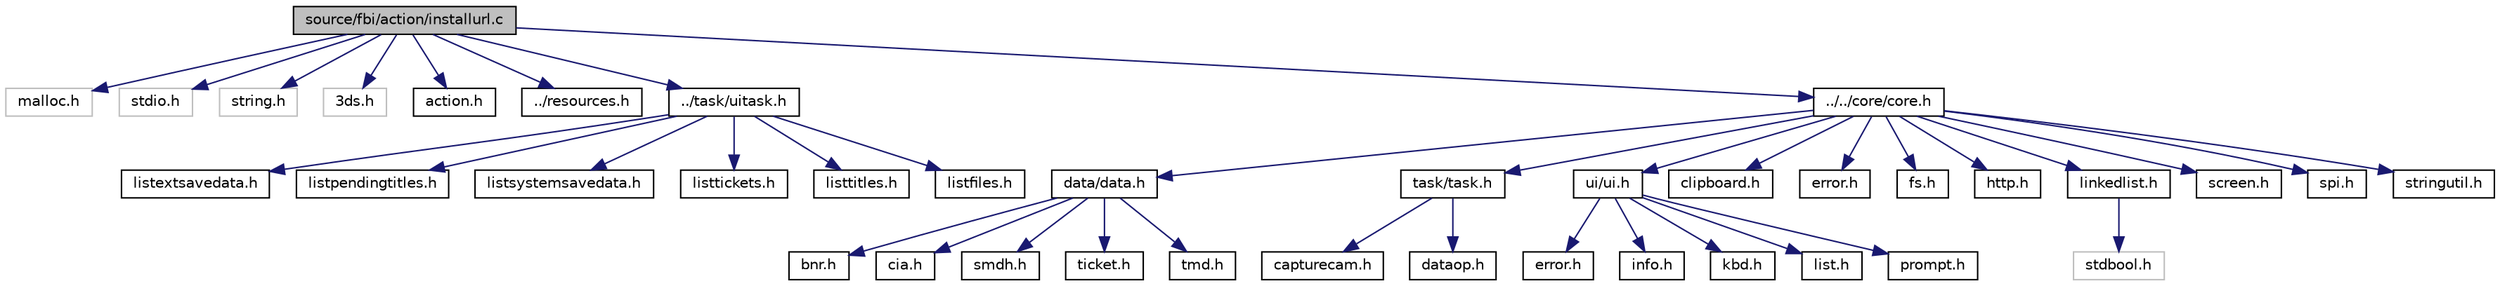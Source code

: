 digraph "source/fbi/action/installurl.c"
{
  edge [fontname="Helvetica",fontsize="10",labelfontname="Helvetica",labelfontsize="10"];
  node [fontname="Helvetica",fontsize="10",shape=record];
  Node1 [label="source/fbi/action/installurl.c",height=0.2,width=0.4,color="black", fillcolor="grey75", style="filled" fontcolor="black"];
  Node1 -> Node2 [color="midnightblue",fontsize="10",style="solid",fontname="Helvetica"];
  Node2 [label="malloc.h",height=0.2,width=0.4,color="grey75", fillcolor="white", style="filled"];
  Node1 -> Node3 [color="midnightblue",fontsize="10",style="solid",fontname="Helvetica"];
  Node3 [label="stdio.h",height=0.2,width=0.4,color="grey75", fillcolor="white", style="filled"];
  Node1 -> Node4 [color="midnightblue",fontsize="10",style="solid",fontname="Helvetica"];
  Node4 [label="string.h",height=0.2,width=0.4,color="grey75", fillcolor="white", style="filled"];
  Node1 -> Node5 [color="midnightblue",fontsize="10",style="solid",fontname="Helvetica"];
  Node5 [label="3ds.h",height=0.2,width=0.4,color="grey75", fillcolor="white", style="filled"];
  Node1 -> Node6 [color="midnightblue",fontsize="10",style="solid",fontname="Helvetica"];
  Node6 [label="action.h",height=0.2,width=0.4,color="black", fillcolor="white", style="filled",URL="$action_8h.html"];
  Node1 -> Node7 [color="midnightblue",fontsize="10",style="solid",fontname="Helvetica"];
  Node7 [label="../resources.h",height=0.2,width=0.4,color="black", fillcolor="white", style="filled",URL="$resources_8h.html"];
  Node1 -> Node8 [color="midnightblue",fontsize="10",style="solid",fontname="Helvetica"];
  Node8 [label="../task/uitask.h",height=0.2,width=0.4,color="black", fillcolor="white", style="filled",URL="$uitask_8h.html"];
  Node8 -> Node9 [color="midnightblue",fontsize="10",style="solid",fontname="Helvetica"];
  Node9 [label="listextsavedata.h",height=0.2,width=0.4,color="black", fillcolor="white", style="filled",URL="$listextsavedata_8h.html"];
  Node8 -> Node10 [color="midnightblue",fontsize="10",style="solid",fontname="Helvetica"];
  Node10 [label="listpendingtitles.h",height=0.2,width=0.4,color="black", fillcolor="white", style="filled",URL="$listpendingtitles_8h.html"];
  Node8 -> Node11 [color="midnightblue",fontsize="10",style="solid",fontname="Helvetica"];
  Node11 [label="listsystemsavedata.h",height=0.2,width=0.4,color="black", fillcolor="white", style="filled",URL="$listsystemsavedata_8h.html"];
  Node8 -> Node12 [color="midnightblue",fontsize="10",style="solid",fontname="Helvetica"];
  Node12 [label="listtickets.h",height=0.2,width=0.4,color="black", fillcolor="white", style="filled",URL="$listtickets_8h.html"];
  Node8 -> Node13 [color="midnightblue",fontsize="10",style="solid",fontname="Helvetica"];
  Node13 [label="listtitles.h",height=0.2,width=0.4,color="black", fillcolor="white", style="filled",URL="$listtitles_8h.html"];
  Node8 -> Node14 [color="midnightblue",fontsize="10",style="solid",fontname="Helvetica"];
  Node14 [label="listfiles.h",height=0.2,width=0.4,color="black", fillcolor="white", style="filled",URL="$listfiles_8h.html"];
  Node1 -> Node15 [color="midnightblue",fontsize="10",style="solid",fontname="Helvetica"];
  Node15 [label="../../core/core.h",height=0.2,width=0.4,color="black", fillcolor="white", style="filled",URL="$core_8h.html"];
  Node15 -> Node16 [color="midnightblue",fontsize="10",style="solid",fontname="Helvetica"];
  Node16 [label="data/data.h",height=0.2,width=0.4,color="black", fillcolor="white", style="filled",URL="$data_8h.html"];
  Node16 -> Node17 [color="midnightblue",fontsize="10",style="solid",fontname="Helvetica"];
  Node17 [label="bnr.h",height=0.2,width=0.4,color="black", fillcolor="white", style="filled",URL="$bnr_8h.html"];
  Node16 -> Node18 [color="midnightblue",fontsize="10",style="solid",fontname="Helvetica"];
  Node18 [label="cia.h",height=0.2,width=0.4,color="black", fillcolor="white", style="filled",URL="$cia_8h.html"];
  Node16 -> Node19 [color="midnightblue",fontsize="10",style="solid",fontname="Helvetica"];
  Node19 [label="smdh.h",height=0.2,width=0.4,color="black", fillcolor="white", style="filled",URL="$smdh_8h.html"];
  Node16 -> Node20 [color="midnightblue",fontsize="10",style="solid",fontname="Helvetica"];
  Node20 [label="ticket.h",height=0.2,width=0.4,color="black", fillcolor="white", style="filled",URL="$ticket_8h.html"];
  Node16 -> Node21 [color="midnightblue",fontsize="10",style="solid",fontname="Helvetica"];
  Node21 [label="tmd.h",height=0.2,width=0.4,color="black", fillcolor="white", style="filled",URL="$tmd_8h.html"];
  Node15 -> Node22 [color="midnightblue",fontsize="10",style="solid",fontname="Helvetica"];
  Node22 [label="task/task.h",height=0.2,width=0.4,color="black", fillcolor="white", style="filled",URL="$task_8h.html"];
  Node22 -> Node23 [color="midnightblue",fontsize="10",style="solid",fontname="Helvetica"];
  Node23 [label="capturecam.h",height=0.2,width=0.4,color="black", fillcolor="white", style="filled",URL="$capturecam_8h.html"];
  Node22 -> Node24 [color="midnightblue",fontsize="10",style="solid",fontname="Helvetica"];
  Node24 [label="dataop.h",height=0.2,width=0.4,color="black", fillcolor="white", style="filled",URL="$dataop_8h.html"];
  Node15 -> Node25 [color="midnightblue",fontsize="10",style="solid",fontname="Helvetica"];
  Node25 [label="ui/ui.h",height=0.2,width=0.4,color="black", fillcolor="white", style="filled",URL="$ui_8h.html"];
  Node25 -> Node26 [color="midnightblue",fontsize="10",style="solid",fontname="Helvetica"];
  Node26 [label="error.h",height=0.2,width=0.4,color="black", fillcolor="white", style="filled",URL="$ui_2error_8h.html"];
  Node25 -> Node27 [color="midnightblue",fontsize="10",style="solid",fontname="Helvetica"];
  Node27 [label="info.h",height=0.2,width=0.4,color="black", fillcolor="white", style="filled",URL="$info_8h.html"];
  Node25 -> Node28 [color="midnightblue",fontsize="10",style="solid",fontname="Helvetica"];
  Node28 [label="kbd.h",height=0.2,width=0.4,color="black", fillcolor="white", style="filled",URL="$kbd_8h.html"];
  Node25 -> Node29 [color="midnightblue",fontsize="10",style="solid",fontname="Helvetica"];
  Node29 [label="list.h",height=0.2,width=0.4,color="black", fillcolor="white", style="filled",URL="$list_8h.html"];
  Node25 -> Node30 [color="midnightblue",fontsize="10",style="solid",fontname="Helvetica"];
  Node30 [label="prompt.h",height=0.2,width=0.4,color="black", fillcolor="white", style="filled",URL="$prompt_8h.html"];
  Node15 -> Node31 [color="midnightblue",fontsize="10",style="solid",fontname="Helvetica"];
  Node31 [label="clipboard.h",height=0.2,width=0.4,color="black", fillcolor="white", style="filled",URL="$clipboard_8h.html"];
  Node15 -> Node32 [color="midnightblue",fontsize="10",style="solid",fontname="Helvetica"];
  Node32 [label="error.h",height=0.2,width=0.4,color="black", fillcolor="white", style="filled",URL="$error_8h.html"];
  Node15 -> Node33 [color="midnightblue",fontsize="10",style="solid",fontname="Helvetica"];
  Node33 [label="fs.h",height=0.2,width=0.4,color="black", fillcolor="white", style="filled",URL="$fs_8h.html"];
  Node15 -> Node34 [color="midnightblue",fontsize="10",style="solid",fontname="Helvetica"];
  Node34 [label="http.h",height=0.2,width=0.4,color="black", fillcolor="white", style="filled",URL="$http_8h.html"];
  Node15 -> Node35 [color="midnightblue",fontsize="10",style="solid",fontname="Helvetica"];
  Node35 [label="linkedlist.h",height=0.2,width=0.4,color="black", fillcolor="white", style="filled",URL="$linkedlist_8h.html"];
  Node35 -> Node36 [color="midnightblue",fontsize="10",style="solid",fontname="Helvetica"];
  Node36 [label="stdbool.h",height=0.2,width=0.4,color="grey75", fillcolor="white", style="filled"];
  Node15 -> Node37 [color="midnightblue",fontsize="10",style="solid",fontname="Helvetica"];
  Node37 [label="screen.h",height=0.2,width=0.4,color="black", fillcolor="white", style="filled",URL="$screen_8h.html"];
  Node15 -> Node38 [color="midnightblue",fontsize="10",style="solid",fontname="Helvetica"];
  Node38 [label="spi.h",height=0.2,width=0.4,color="black", fillcolor="white", style="filled",URL="$spi_8h.html"];
  Node15 -> Node39 [color="midnightblue",fontsize="10",style="solid",fontname="Helvetica"];
  Node39 [label="stringutil.h",height=0.2,width=0.4,color="black", fillcolor="white", style="filled",URL="$stringutil_8h.html"];
}
